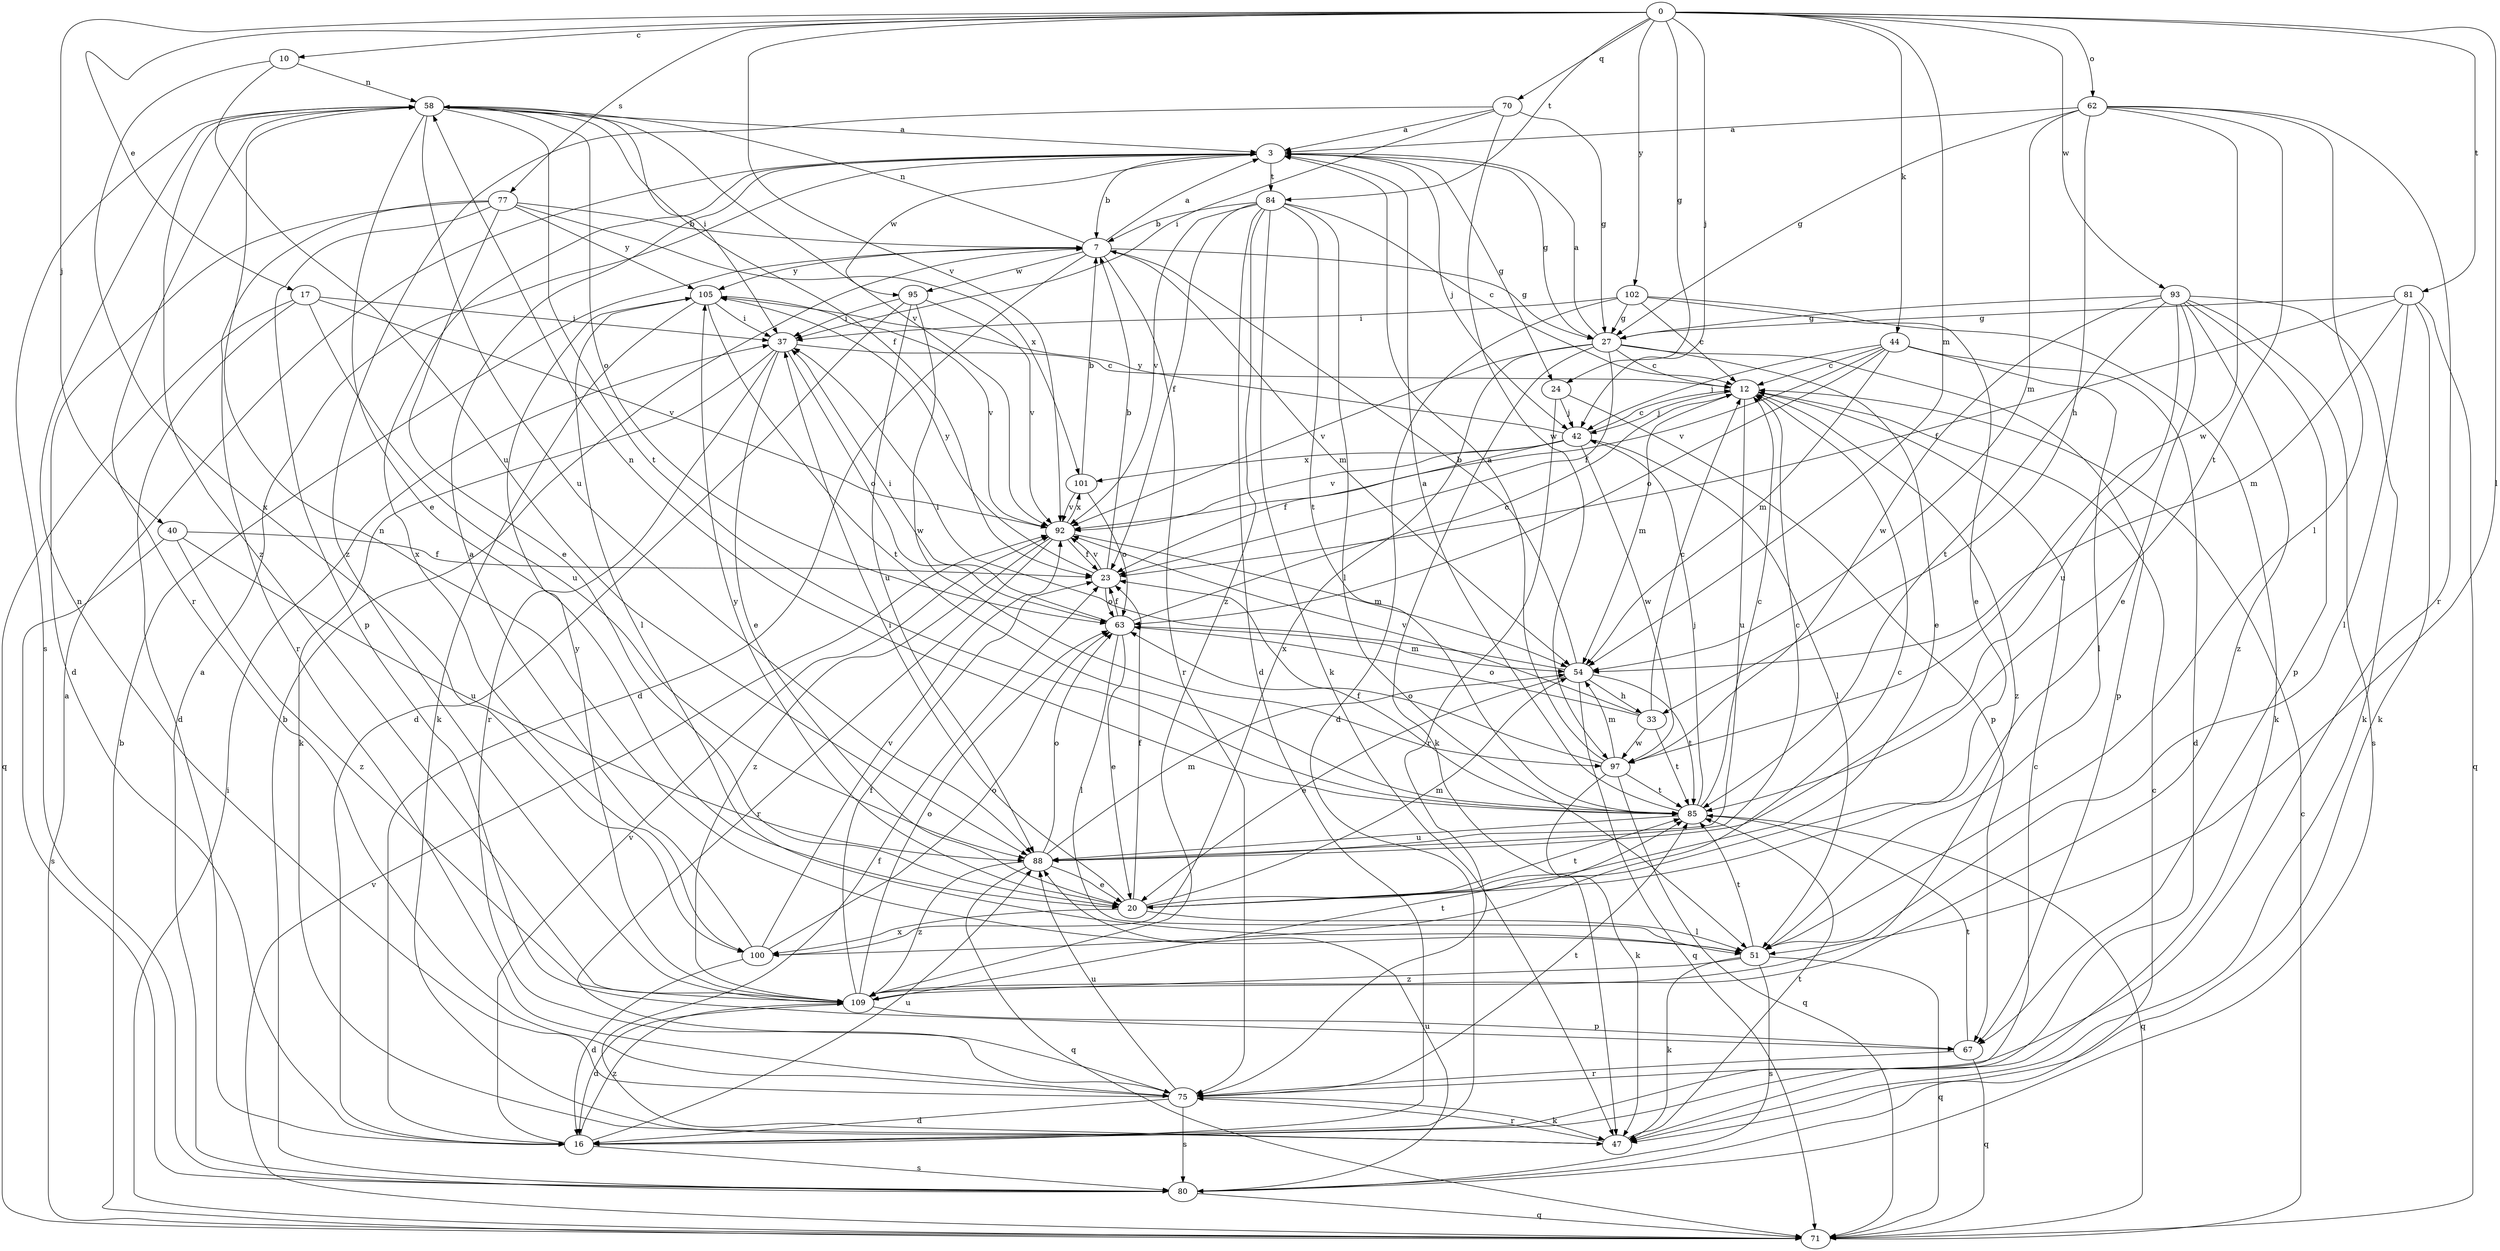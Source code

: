 strict digraph  {
0;
3;
7;
10;
12;
16;
17;
20;
23;
24;
27;
33;
37;
40;
42;
44;
47;
51;
54;
58;
62;
63;
67;
70;
71;
75;
77;
80;
81;
84;
85;
88;
92;
93;
95;
97;
100;
101;
102;
105;
109;
0 -> 10  [label=c];
0 -> 17  [label=e];
0 -> 24  [label=g];
0 -> 40  [label=j];
0 -> 42  [label=j];
0 -> 44  [label=k];
0 -> 51  [label=l];
0 -> 54  [label=m];
0 -> 62  [label=o];
0 -> 70  [label=q];
0 -> 77  [label=s];
0 -> 81  [label=t];
0 -> 84  [label=t];
0 -> 92  [label=v];
0 -> 93  [label=w];
0 -> 102  [label=y];
3 -> 7  [label=b];
3 -> 24  [label=g];
3 -> 27  [label=g];
3 -> 42  [label=j];
3 -> 84  [label=t];
3 -> 95  [label=w];
3 -> 100  [label=x];
7 -> 3  [label=a];
7 -> 16  [label=d];
7 -> 27  [label=g];
7 -> 54  [label=m];
7 -> 58  [label=n];
7 -> 75  [label=r];
7 -> 95  [label=w];
7 -> 105  [label=y];
10 -> 58  [label=n];
10 -> 88  [label=u];
10 -> 100  [label=x];
12 -> 42  [label=j];
12 -> 54  [label=m];
12 -> 88  [label=u];
12 -> 109  [label=z];
16 -> 12  [label=c];
16 -> 80  [label=s];
16 -> 88  [label=u];
16 -> 92  [label=v];
16 -> 109  [label=z];
17 -> 16  [label=d];
17 -> 37  [label=i];
17 -> 71  [label=q];
17 -> 88  [label=u];
17 -> 92  [label=v];
20 -> 23  [label=f];
20 -> 37  [label=i];
20 -> 51  [label=l];
20 -> 54  [label=m];
20 -> 85  [label=t];
20 -> 100  [label=x];
20 -> 105  [label=y];
23 -> 7  [label=b];
23 -> 63  [label=o];
23 -> 92  [label=v];
23 -> 105  [label=y];
24 -> 42  [label=j];
24 -> 67  [label=p];
24 -> 75  [label=r];
27 -> 3  [label=a];
27 -> 12  [label=c];
27 -> 20  [label=e];
27 -> 23  [label=f];
27 -> 47  [label=k];
27 -> 67  [label=p];
27 -> 92  [label=v];
27 -> 100  [label=x];
33 -> 12  [label=c];
33 -> 63  [label=o];
33 -> 85  [label=t];
33 -> 92  [label=v];
33 -> 97  [label=w];
37 -> 12  [label=c];
37 -> 20  [label=e];
37 -> 47  [label=k];
37 -> 63  [label=o];
37 -> 75  [label=r];
40 -> 23  [label=f];
40 -> 80  [label=s];
40 -> 88  [label=u];
40 -> 109  [label=z];
42 -> 12  [label=c];
42 -> 23  [label=f];
42 -> 51  [label=l];
42 -> 92  [label=v];
42 -> 97  [label=w];
42 -> 101  [label=x];
42 -> 105  [label=y];
44 -> 12  [label=c];
44 -> 16  [label=d];
44 -> 42  [label=j];
44 -> 51  [label=l];
44 -> 54  [label=m];
44 -> 63  [label=o];
44 -> 92  [label=v];
47 -> 23  [label=f];
47 -> 75  [label=r];
47 -> 85  [label=t];
51 -> 47  [label=k];
51 -> 58  [label=n];
51 -> 71  [label=q];
51 -> 80  [label=s];
51 -> 85  [label=t];
51 -> 109  [label=z];
54 -> 7  [label=b];
54 -> 20  [label=e];
54 -> 33  [label=h];
54 -> 37  [label=i];
54 -> 71  [label=q];
54 -> 85  [label=t];
58 -> 3  [label=a];
58 -> 20  [label=e];
58 -> 23  [label=f];
58 -> 37  [label=i];
58 -> 63  [label=o];
58 -> 75  [label=r];
58 -> 80  [label=s];
58 -> 85  [label=t];
58 -> 88  [label=u];
58 -> 92  [label=v];
58 -> 109  [label=z];
62 -> 3  [label=a];
62 -> 27  [label=g];
62 -> 33  [label=h];
62 -> 51  [label=l];
62 -> 54  [label=m];
62 -> 75  [label=r];
62 -> 85  [label=t];
62 -> 97  [label=w];
63 -> 12  [label=c];
63 -> 20  [label=e];
63 -> 23  [label=f];
63 -> 37  [label=i];
63 -> 51  [label=l];
63 -> 54  [label=m];
67 -> 71  [label=q];
67 -> 75  [label=r];
67 -> 85  [label=t];
70 -> 3  [label=a];
70 -> 27  [label=g];
70 -> 37  [label=i];
70 -> 97  [label=w];
70 -> 109  [label=z];
71 -> 3  [label=a];
71 -> 7  [label=b];
71 -> 12  [label=c];
71 -> 37  [label=i];
71 -> 92  [label=v];
75 -> 16  [label=d];
75 -> 47  [label=k];
75 -> 58  [label=n];
75 -> 80  [label=s];
75 -> 85  [label=t];
75 -> 88  [label=u];
77 -> 7  [label=b];
77 -> 16  [label=d];
77 -> 20  [label=e];
77 -> 67  [label=p];
77 -> 75  [label=r];
77 -> 101  [label=x];
77 -> 105  [label=y];
80 -> 3  [label=a];
80 -> 7  [label=b];
80 -> 12  [label=c];
80 -> 71  [label=q];
80 -> 88  [label=u];
81 -> 23  [label=f];
81 -> 27  [label=g];
81 -> 47  [label=k];
81 -> 51  [label=l];
81 -> 54  [label=m];
81 -> 71  [label=q];
84 -> 7  [label=b];
84 -> 12  [label=c];
84 -> 16  [label=d];
84 -> 23  [label=f];
84 -> 47  [label=k];
84 -> 51  [label=l];
84 -> 85  [label=t];
84 -> 92  [label=v];
84 -> 109  [label=z];
85 -> 3  [label=a];
85 -> 12  [label=c];
85 -> 23  [label=f];
85 -> 42  [label=j];
85 -> 58  [label=n];
85 -> 71  [label=q];
85 -> 88  [label=u];
88 -> 12  [label=c];
88 -> 20  [label=e];
88 -> 54  [label=m];
88 -> 63  [label=o];
88 -> 71  [label=q];
88 -> 109  [label=z];
92 -> 23  [label=f];
92 -> 54  [label=m];
92 -> 75  [label=r];
92 -> 101  [label=x];
92 -> 109  [label=z];
93 -> 20  [label=e];
93 -> 27  [label=g];
93 -> 47  [label=k];
93 -> 67  [label=p];
93 -> 80  [label=s];
93 -> 85  [label=t];
93 -> 88  [label=u];
93 -> 97  [label=w];
93 -> 109  [label=z];
95 -> 16  [label=d];
95 -> 37  [label=i];
95 -> 88  [label=u];
95 -> 92  [label=v];
95 -> 97  [label=w];
97 -> 3  [label=a];
97 -> 47  [label=k];
97 -> 54  [label=m];
97 -> 63  [label=o];
97 -> 71  [label=q];
97 -> 85  [label=t];
100 -> 3  [label=a];
100 -> 12  [label=c];
100 -> 16  [label=d];
100 -> 63  [label=o];
100 -> 92  [label=v];
101 -> 7  [label=b];
101 -> 63  [label=o];
101 -> 92  [label=v];
102 -> 12  [label=c];
102 -> 16  [label=d];
102 -> 20  [label=e];
102 -> 27  [label=g];
102 -> 37  [label=i];
102 -> 47  [label=k];
105 -> 37  [label=i];
105 -> 47  [label=k];
105 -> 51  [label=l];
105 -> 85  [label=t];
105 -> 92  [label=v];
109 -> 16  [label=d];
109 -> 23  [label=f];
109 -> 63  [label=o];
109 -> 67  [label=p];
109 -> 85  [label=t];
109 -> 105  [label=y];
}
